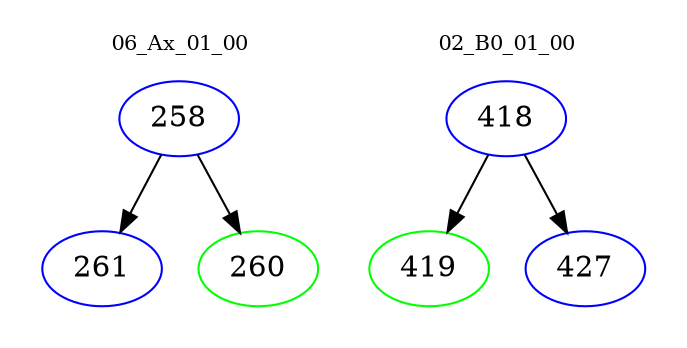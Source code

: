 digraph{
subgraph cluster_0 {
color = white
label = "06_Ax_01_00";
fontsize=10;
T0_258 [label="258", color="blue"]
T0_258 -> T0_261 [color="black"]
T0_261 [label="261", color="blue"]
T0_258 -> T0_260 [color="black"]
T0_260 [label="260", color="green"]
}
subgraph cluster_1 {
color = white
label = "02_B0_01_00";
fontsize=10;
T1_418 [label="418", color="blue"]
T1_418 -> T1_419 [color="black"]
T1_419 [label="419", color="green"]
T1_418 -> T1_427 [color="black"]
T1_427 [label="427", color="blue"]
}
}
